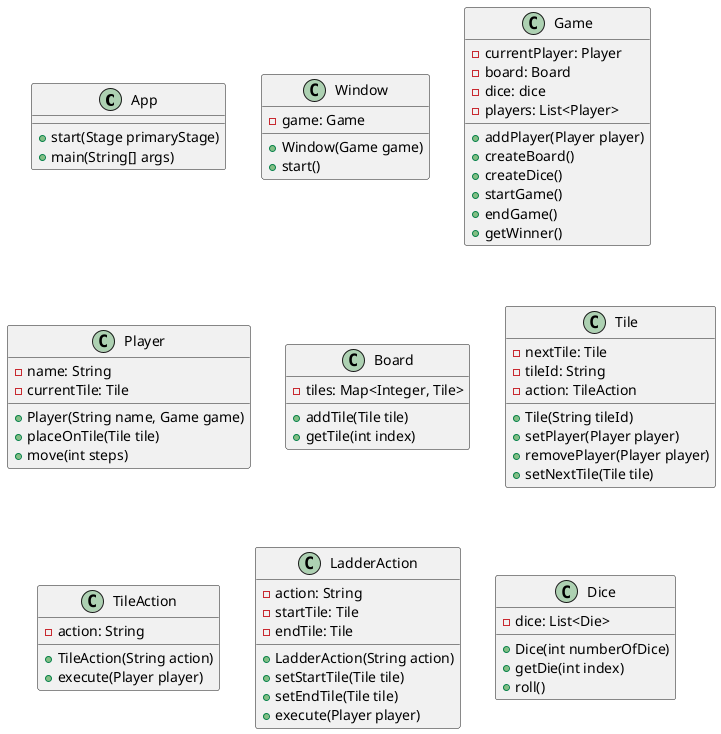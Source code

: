 @startuml

class App {
    +start(Stage primaryStage)
    +main(String[] args)
}

class Window {
    -game: Game
    +Window(Game game)
    +start()
}

class Game {
    -currentPlayer: Player
    -board: Board
    -dice: dice
    -players: List<Player>
    +addPlayer(Player player)
    +createBoard()
    +createDice()
    +startGame()
    +endGame()
    +getWinner()
}

class Player {
    -name: String
    -currentTile: Tile
    +Player(String name, Game game)
    +placeOnTile(Tile tile)
    +move(int steps)
}

class Board {
    -tiles: Map<Integer, Tile>
    +addTile(Tile tile)
    +getTile(int index)
}

class Tile {
    -nextTile: Tile
    -tileId: String
    -action: TileAction
    +Tile(String tileId)
    +setPlayer(Player player)
    +removePlayer(Player player)
    +setNextTile(Tile tile)
}

class TileAction {
    -action: String
    +TileAction(String action)
    +execute(Player player)
}

class LadderAction {
    -action: String
    -startTile: Tile
    -endTile: Tile
    +LadderAction(String action)
    +setStartTile(Tile tile)
    +setEndTile(Tile tile)
    +execute(Player player)
}

class Dice {
    -dice: List<Die>
    +Dice(int numberOfDice)
    +getDie(int index)
    +roll()
}

@enduml